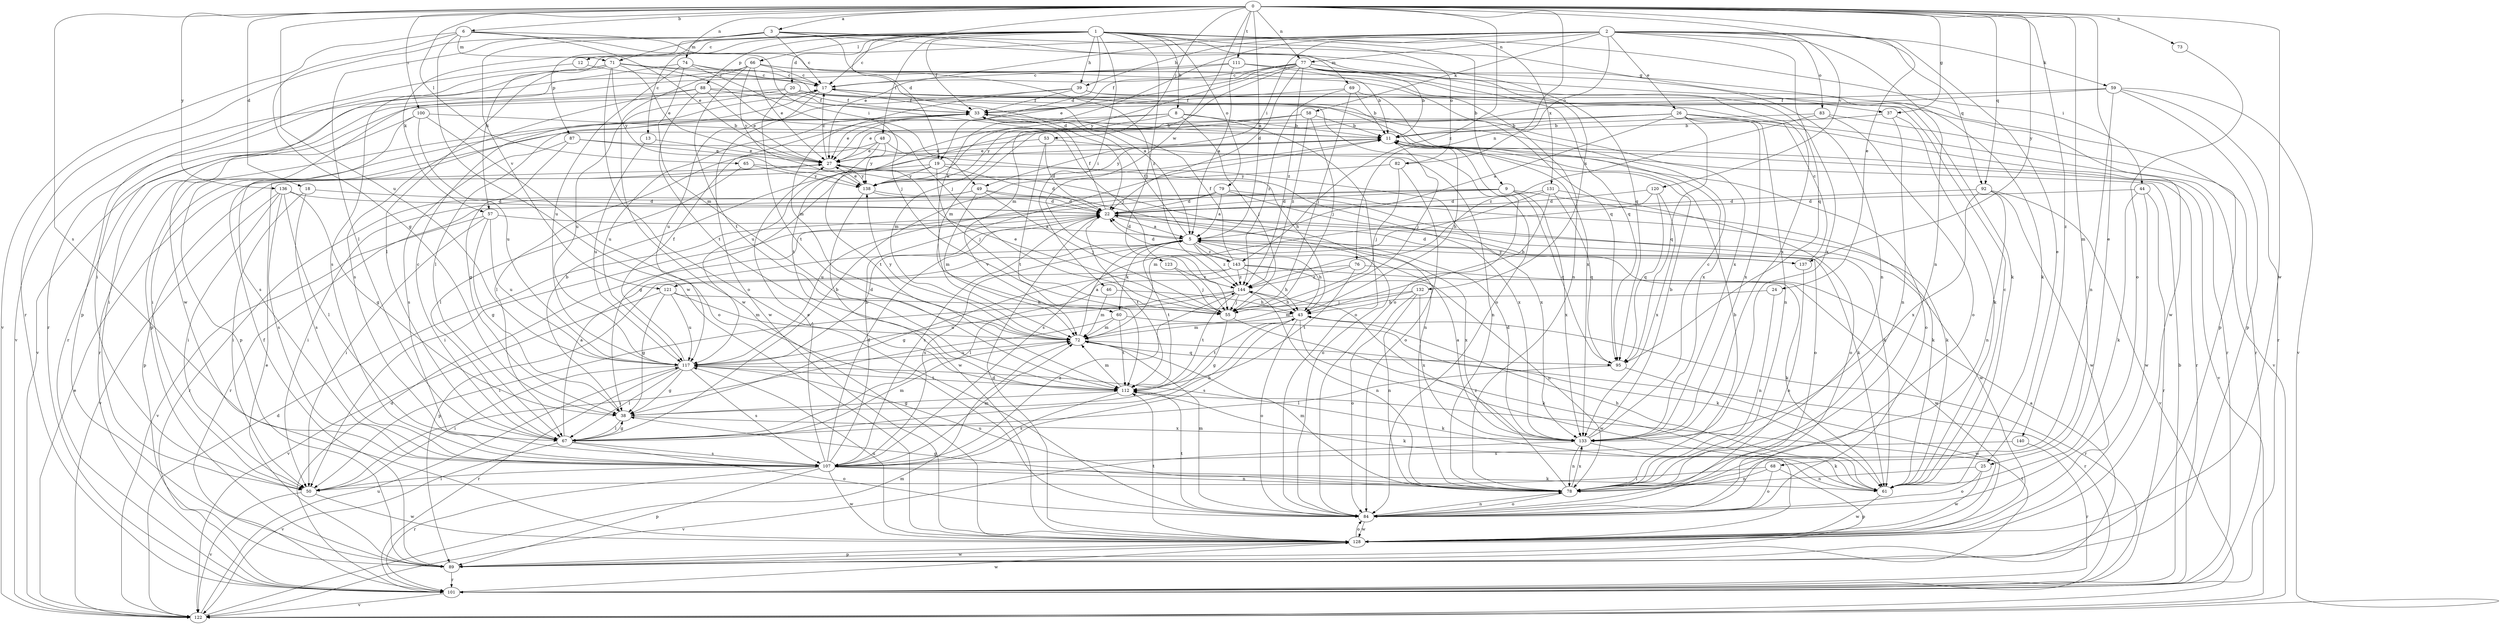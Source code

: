 strict digraph  {
0;
1;
2;
3;
5;
6;
8;
9;
11;
12;
13;
17;
18;
19;
20;
22;
24;
25;
26;
27;
33;
37;
38;
39;
43;
44;
46;
48;
49;
50;
53;
55;
57;
58;
59;
60;
61;
65;
66;
67;
68;
69;
71;
72;
73;
74;
76;
77;
78;
79;
82;
83;
84;
87;
88;
89;
92;
95;
100;
101;
107;
111;
112;
117;
120;
121;
122;
123;
128;
131;
132;
133;
136;
137;
138;
140;
143;
144;
0 -> 3  [label=a];
0 -> 5  [label=a];
0 -> 6  [label=b];
0 -> 18  [label=d];
0 -> 19  [label=d];
0 -> 24  [label=e];
0 -> 25  [label=e];
0 -> 37  [label=g];
0 -> 53  [label=j];
0 -> 65  [label=l];
0 -> 68  [label=m];
0 -> 73  [label=n];
0 -> 74  [label=n];
0 -> 76  [label=n];
0 -> 77  [label=n];
0 -> 92  [label=q];
0 -> 100  [label=r];
0 -> 107  [label=s];
0 -> 111  [label=t];
0 -> 117  [label=u];
0 -> 120  [label=v];
0 -> 123  [label=w];
0 -> 128  [label=w];
0 -> 136  [label=y];
0 -> 137  [label=y];
0 -> 140  [label=z];
0 -> 143  [label=z];
1 -> 8  [label=b];
1 -> 9  [label=b];
1 -> 12  [label=c];
1 -> 13  [label=c];
1 -> 17  [label=c];
1 -> 19  [label=d];
1 -> 20  [label=d];
1 -> 33  [label=f];
1 -> 39  [label=h];
1 -> 44  [label=i];
1 -> 46  [label=i];
1 -> 48  [label=i];
1 -> 55  [label=j];
1 -> 57  [label=k];
1 -> 66  [label=l];
1 -> 69  [label=m];
1 -> 79  [label=o];
1 -> 82  [label=o];
1 -> 87  [label=p];
1 -> 88  [label=p];
1 -> 131  [label=x];
2 -> 25  [label=e];
2 -> 26  [label=e];
2 -> 27  [label=e];
2 -> 39  [label=h];
2 -> 49  [label=i];
2 -> 57  [label=k];
2 -> 58  [label=k];
2 -> 59  [label=k];
2 -> 60  [label=k];
2 -> 77  [label=n];
2 -> 78  [label=n];
2 -> 82  [label=o];
2 -> 83  [label=o];
2 -> 92  [label=q];
2 -> 95  [label=q];
3 -> 17  [label=c];
3 -> 22  [label=d];
3 -> 37  [label=g];
3 -> 67  [label=l];
3 -> 71  [label=m];
3 -> 95  [label=q];
3 -> 101  [label=r];
3 -> 121  [label=v];
3 -> 132  [label=x];
5 -> 22  [label=d];
5 -> 33  [label=f];
5 -> 43  [label=h];
5 -> 60  [label=k];
5 -> 107  [label=s];
5 -> 112  [label=t];
5 -> 121  [label=v];
5 -> 133  [label=x];
5 -> 137  [label=y];
5 -> 143  [label=z];
5 -> 144  [label=z];
6 -> 27  [label=e];
6 -> 38  [label=g];
6 -> 49  [label=i];
6 -> 71  [label=m];
6 -> 122  [label=v];
6 -> 128  [label=w];
6 -> 144  [label=z];
8 -> 11  [label=b];
8 -> 55  [label=j];
8 -> 84  [label=o];
8 -> 101  [label=r];
8 -> 112  [label=t];
8 -> 138  [label=y];
9 -> 22  [label=d];
9 -> 50  [label=i];
9 -> 61  [label=k];
9 -> 95  [label=q];
9 -> 101  [label=r];
9 -> 133  [label=x];
11 -> 27  [label=e];
11 -> 43  [label=h];
11 -> 55  [label=j];
11 -> 101  [label=r];
11 -> 122  [label=v];
11 -> 138  [label=y];
12 -> 17  [label=c];
12 -> 89  [label=p];
13 -> 27  [label=e];
13 -> 117  [label=u];
17 -> 33  [label=f];
17 -> 67  [label=l];
17 -> 122  [label=v];
17 -> 128  [label=w];
17 -> 133  [label=x];
18 -> 22  [label=d];
18 -> 50  [label=i];
18 -> 107  [label=s];
19 -> 22  [label=d];
19 -> 38  [label=g];
19 -> 55  [label=j];
19 -> 89  [label=p];
19 -> 133  [label=x];
19 -> 138  [label=y];
20 -> 33  [label=f];
20 -> 84  [label=o];
20 -> 101  [label=r];
20 -> 112  [label=t];
20 -> 117  [label=u];
20 -> 133  [label=x];
22 -> 5  [label=a];
22 -> 33  [label=f];
22 -> 61  [label=k];
22 -> 107  [label=s];
22 -> 112  [label=t];
22 -> 128  [label=w];
24 -> 43  [label=h];
24 -> 78  [label=n];
25 -> 78  [label=n];
25 -> 84  [label=o];
25 -> 128  [label=w];
26 -> 5  [label=a];
26 -> 11  [label=b];
26 -> 50  [label=i];
26 -> 78  [label=n];
26 -> 95  [label=q];
26 -> 101  [label=r];
26 -> 117  [label=u];
26 -> 122  [label=v];
26 -> 133  [label=x];
27 -> 17  [label=c];
27 -> 78  [label=n];
27 -> 138  [label=y];
33 -> 11  [label=b];
33 -> 27  [label=e];
33 -> 89  [label=p];
33 -> 117  [label=u];
33 -> 133  [label=x];
37 -> 11  [label=b];
37 -> 61  [label=k];
37 -> 78  [label=n];
38 -> 11  [label=b];
38 -> 67  [label=l];
38 -> 133  [label=x];
39 -> 33  [label=f];
39 -> 72  [label=m];
39 -> 89  [label=p];
39 -> 117  [label=u];
39 -> 128  [label=w];
43 -> 72  [label=m];
43 -> 84  [label=o];
43 -> 101  [label=r];
43 -> 107  [label=s];
43 -> 112  [label=t];
43 -> 128  [label=w];
44 -> 22  [label=d];
44 -> 61  [label=k];
44 -> 101  [label=r];
44 -> 128  [label=w];
46 -> 43  [label=h];
46 -> 72  [label=m];
48 -> 27  [label=e];
48 -> 43  [label=h];
48 -> 67  [label=l];
48 -> 112  [label=t];
48 -> 138  [label=y];
49 -> 22  [label=d];
49 -> 50  [label=i];
49 -> 55  [label=j];
49 -> 72  [label=m];
49 -> 84  [label=o];
49 -> 101  [label=r];
50 -> 122  [label=v];
50 -> 128  [label=w];
53 -> 22  [label=d];
53 -> 27  [label=e];
53 -> 84  [label=o];
53 -> 112  [label=t];
55 -> 27  [label=e];
55 -> 38  [label=g];
55 -> 61  [label=k];
57 -> 5  [label=a];
57 -> 38  [label=g];
57 -> 50  [label=i];
57 -> 117  [label=u];
57 -> 122  [label=v];
58 -> 11  [label=b];
58 -> 27  [label=e];
58 -> 55  [label=j];
58 -> 72  [label=m];
58 -> 144  [label=z];
59 -> 33  [label=f];
59 -> 72  [label=m];
59 -> 78  [label=n];
59 -> 89  [label=p];
59 -> 101  [label=r];
59 -> 122  [label=v];
60 -> 50  [label=i];
60 -> 61  [label=k];
60 -> 72  [label=m];
60 -> 112  [label=t];
61 -> 17  [label=c];
61 -> 43  [label=h];
61 -> 128  [label=w];
65 -> 67  [label=l];
65 -> 133  [label=x];
65 -> 138  [label=y];
66 -> 17  [label=c];
66 -> 27  [label=e];
66 -> 78  [label=n];
66 -> 112  [label=t];
66 -> 122  [label=v];
66 -> 128  [label=w];
66 -> 133  [label=x];
66 -> 138  [label=y];
67 -> 5  [label=a];
67 -> 11  [label=b];
67 -> 17  [label=c];
67 -> 38  [label=g];
67 -> 43  [label=h];
67 -> 72  [label=m];
67 -> 84  [label=o];
67 -> 107  [label=s];
67 -> 122  [label=v];
68 -> 50  [label=i];
68 -> 78  [label=n];
68 -> 84  [label=o];
68 -> 89  [label=p];
69 -> 11  [label=b];
69 -> 33  [label=f];
69 -> 55  [label=j];
69 -> 84  [label=o];
69 -> 144  [label=z];
71 -> 17  [label=c];
71 -> 27  [label=e];
71 -> 55  [label=j];
71 -> 67  [label=l];
71 -> 84  [label=o];
71 -> 95  [label=q];
71 -> 101  [label=r];
71 -> 107  [label=s];
71 -> 138  [label=y];
72 -> 5  [label=a];
72 -> 95  [label=q];
72 -> 101  [label=r];
72 -> 117  [label=u];
72 -> 138  [label=y];
73 -> 84  [label=o];
74 -> 5  [label=a];
74 -> 17  [label=c];
74 -> 55  [label=j];
74 -> 72  [label=m];
74 -> 117  [label=u];
74 -> 128  [label=w];
76 -> 67  [label=l];
76 -> 112  [label=t];
76 -> 128  [label=w];
76 -> 144  [label=z];
77 -> 11  [label=b];
77 -> 17  [label=c];
77 -> 22  [label=d];
77 -> 27  [label=e];
77 -> 33  [label=f];
77 -> 61  [label=k];
77 -> 72  [label=m];
77 -> 78  [label=n];
77 -> 95  [label=q];
77 -> 133  [label=x];
77 -> 138  [label=y];
77 -> 144  [label=z];
78 -> 11  [label=b];
78 -> 38  [label=g];
78 -> 72  [label=m];
78 -> 84  [label=o];
78 -> 117  [label=u];
78 -> 133  [label=x];
78 -> 144  [label=z];
79 -> 5  [label=a];
79 -> 22  [label=d];
79 -> 61  [label=k];
79 -> 84  [label=o];
79 -> 117  [label=u];
82 -> 55  [label=j];
82 -> 84  [label=o];
82 -> 138  [label=y];
83 -> 11  [label=b];
83 -> 84  [label=o];
83 -> 101  [label=r];
83 -> 144  [label=z];
84 -> 72  [label=m];
84 -> 78  [label=n];
84 -> 112  [label=t];
84 -> 128  [label=w];
87 -> 27  [label=e];
87 -> 38  [label=g];
87 -> 78  [label=n];
87 -> 107  [label=s];
88 -> 27  [label=e];
88 -> 33  [label=f];
88 -> 55  [label=j];
88 -> 89  [label=p];
88 -> 107  [label=s];
88 -> 112  [label=t];
89 -> 5  [label=a];
89 -> 27  [label=e];
89 -> 33  [label=f];
89 -> 101  [label=r];
89 -> 112  [label=t];
89 -> 128  [label=w];
92 -> 22  [label=d];
92 -> 78  [label=n];
92 -> 122  [label=v];
92 -> 128  [label=w];
92 -> 133  [label=x];
95 -> 67  [label=l];
95 -> 128  [label=w];
100 -> 11  [label=b];
100 -> 50  [label=i];
100 -> 84  [label=o];
100 -> 107  [label=s];
100 -> 117  [label=u];
101 -> 11  [label=b];
101 -> 22  [label=d];
101 -> 122  [label=v];
101 -> 128  [label=w];
107 -> 11  [label=b];
107 -> 22  [label=d];
107 -> 27  [label=e];
107 -> 50  [label=i];
107 -> 61  [label=k];
107 -> 72  [label=m];
107 -> 78  [label=n];
107 -> 89  [label=p];
107 -> 101  [label=r];
107 -> 128  [label=w];
107 -> 144  [label=z];
111 -> 5  [label=a];
111 -> 11  [label=b];
111 -> 17  [label=c];
111 -> 50  [label=i];
111 -> 61  [label=k];
112 -> 38  [label=g];
112 -> 61  [label=k];
112 -> 72  [label=m];
112 -> 107  [label=s];
117 -> 22  [label=d];
117 -> 33  [label=f];
117 -> 38  [label=g];
117 -> 50  [label=i];
117 -> 61  [label=k];
117 -> 67  [label=l];
117 -> 101  [label=r];
117 -> 107  [label=s];
117 -> 112  [label=t];
120 -> 22  [label=d];
120 -> 95  [label=q];
120 -> 107  [label=s];
120 -> 133  [label=x];
121 -> 38  [label=g];
121 -> 43  [label=h];
121 -> 72  [label=m];
121 -> 117  [label=u];
121 -> 122  [label=v];
122 -> 22  [label=d];
122 -> 27  [label=e];
122 -> 72  [label=m];
122 -> 117  [label=u];
123 -> 55  [label=j];
123 -> 144  [label=z];
128 -> 22  [label=d];
128 -> 84  [label=o];
128 -> 89  [label=p];
128 -> 112  [label=t];
128 -> 117  [label=u];
131 -> 22  [label=d];
131 -> 43  [label=h];
131 -> 72  [label=m];
131 -> 84  [label=o];
131 -> 95  [label=q];
132 -> 55  [label=j];
132 -> 72  [label=m];
132 -> 78  [label=n];
132 -> 84  [label=o];
132 -> 133  [label=x];
133 -> 5  [label=a];
133 -> 11  [label=b];
133 -> 17  [label=c];
133 -> 22  [label=d];
133 -> 61  [label=k];
133 -> 78  [label=n];
133 -> 122  [label=v];
136 -> 22  [label=d];
136 -> 38  [label=g];
136 -> 50  [label=i];
136 -> 67  [label=l];
136 -> 107  [label=s];
136 -> 122  [label=v];
137 -> 17  [label=c];
137 -> 22  [label=d];
137 -> 84  [label=o];
138 -> 22  [label=d];
138 -> 27  [label=e];
138 -> 61  [label=k];
138 -> 128  [label=w];
140 -> 101  [label=r];
140 -> 107  [label=s];
143 -> 22  [label=d];
143 -> 33  [label=f];
143 -> 38  [label=g];
143 -> 43  [label=h];
143 -> 61  [label=k];
143 -> 78  [label=n];
143 -> 89  [label=p];
143 -> 144  [label=z];
144 -> 43  [label=h];
144 -> 50  [label=i];
144 -> 55  [label=j];
144 -> 78  [label=n];
144 -> 112  [label=t];
144 -> 117  [label=u];
}
